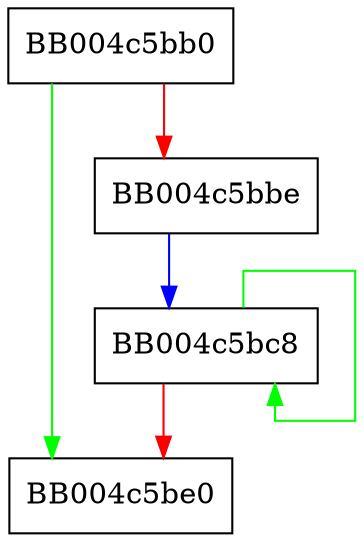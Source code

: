digraph ossl_uint_set_destroy {
  node [shape="box"];
  graph [splines=ortho];
  BB004c5bb0 -> BB004c5be0 [color="green"];
  BB004c5bb0 -> BB004c5bbe [color="red"];
  BB004c5bbe -> BB004c5bc8 [color="blue"];
  BB004c5bc8 -> BB004c5bc8 [color="green"];
  BB004c5bc8 -> BB004c5be0 [color="red"];
}